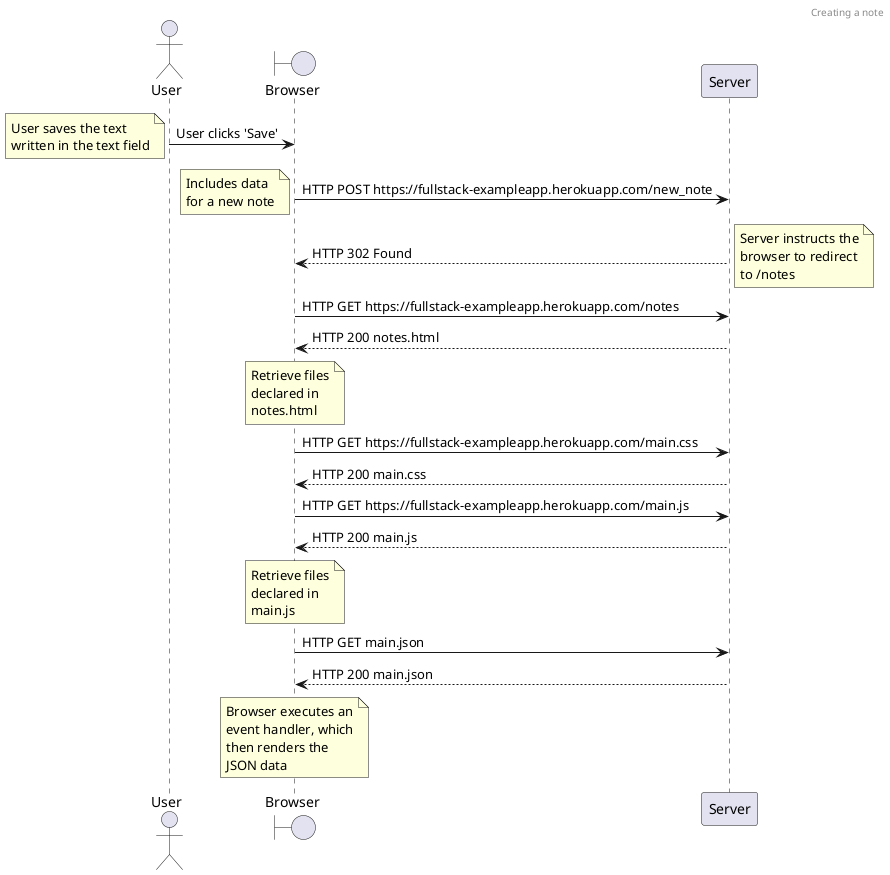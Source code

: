 @startuml
header Creating a note

actor User
boundary Browser

User -> Browser : User clicks 'Save'
note left
    User saves the text
    written in the text field
end note

Browser -> Server : HTTP POST https://fullstack-exampleapp.herokuapp.com/new_note
note left
    Includes data
    for a new note
end note

Server --> Browser : HTTP 302 Found
note right
    Server instructs the
    browser to redirect
    to /notes
end note

Browser -> Server : HTTP GET https://fullstack-exampleapp.herokuapp.com/notes
Server --> Browser : HTTP 200 notes.html

note over Browser
    Retrieve files
    declared in
    notes.html
end note
Browser -> Server : HTTP GET https://fullstack-exampleapp.herokuapp.com/main.css
Server --> Browser : HTTP 200 main.css

Browser -> Server : HTTP GET https://fullstack-exampleapp.herokuapp.com/main.js
Server --> Browser : HTTP 200 main.js
note over Browser
    Retrieve files
    declared in
    main.js
end note

Browser -> Server : HTTP GET main.json
Server --> Browser : HTTP 200 main.json
note over Browser
    Browser executes an
    event handler, which
    then renders the 
    JSON data
end note


@enduml
